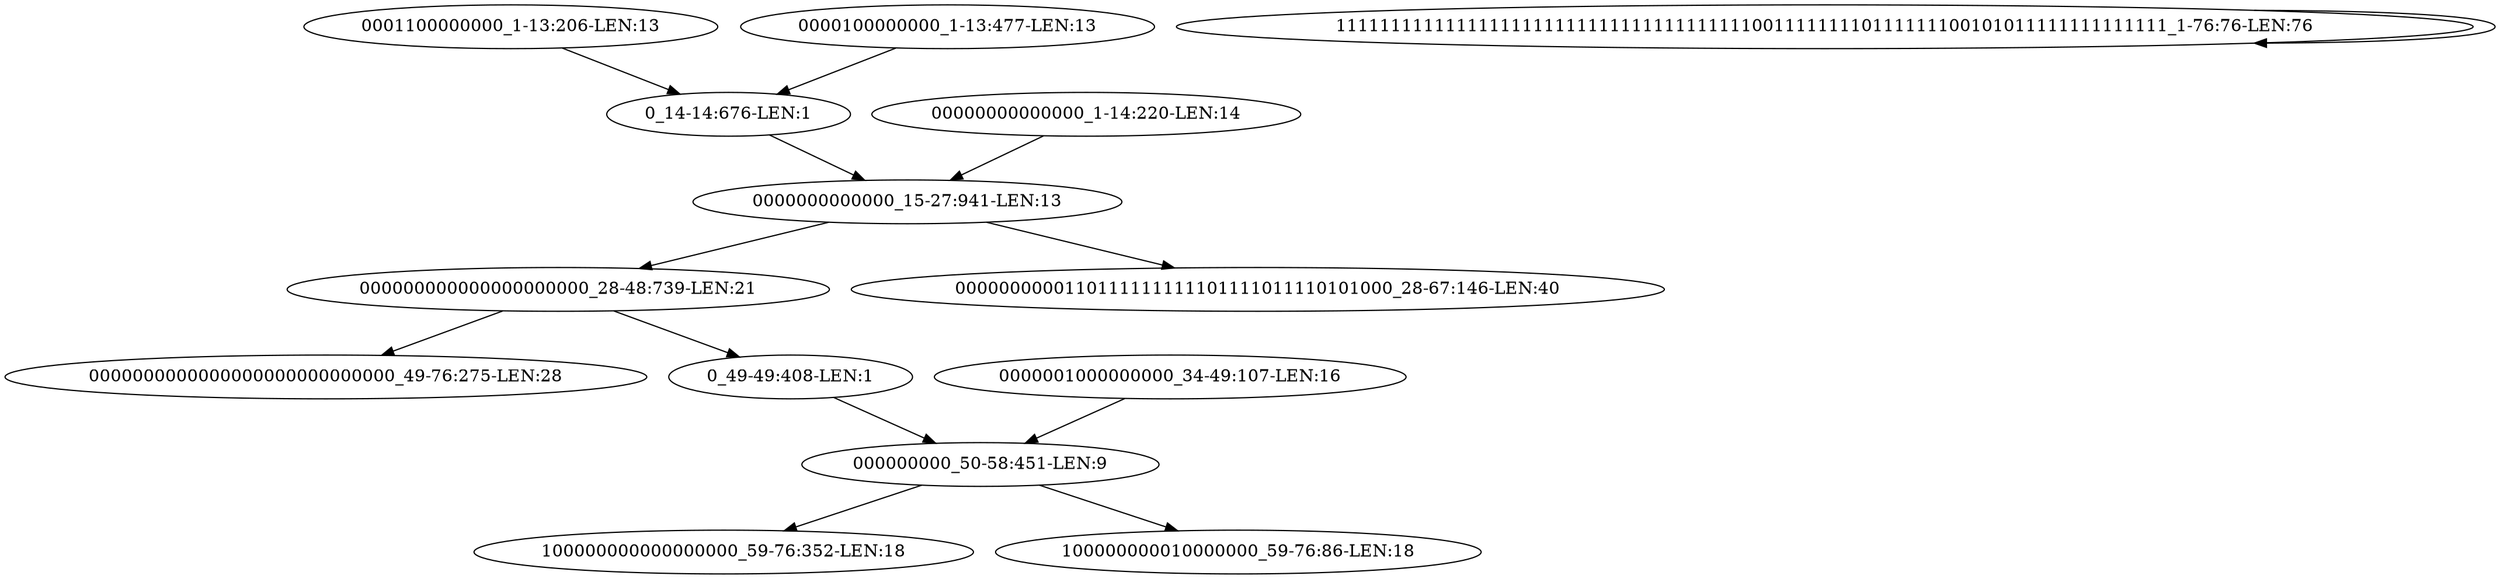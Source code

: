 digraph G {
    "0001100000000_1-13:206-LEN:13" -> "0_14-14:676-LEN:1";
    "0000000000000_15-27:941-LEN:13" -> "000000000000000000000_28-48:739-LEN:21";
    "0000000000000_15-27:941-LEN:13" -> "0000000000110111111111101111011110101000_28-67:146-LEN:40";
    "0000001000000000_34-49:107-LEN:16" -> "000000000_50-58:451-LEN:9";
    "0000100000000_1-13:477-LEN:13" -> "0_14-14:676-LEN:1";
    "0_14-14:676-LEN:1" -> "0000000000000_15-27:941-LEN:13";
    "00000000000000_1-14:220-LEN:14" -> "0000000000000_15-27:941-LEN:13";
    "000000000000000000000_28-48:739-LEN:21" -> "0000000000000000000000000000_49-76:275-LEN:28";
    "000000000000000000000_28-48:739-LEN:21" -> "0_49-49:408-LEN:1";
    "1111111111111111111111111111111111111100111111110111111100101011111111111111_1-76:76-LEN:76" -> "1111111111111111111111111111111111111100111111110111111100101011111111111111_1-76:76-LEN:76";
    "0_49-49:408-LEN:1" -> "000000000_50-58:451-LEN:9";
    "000000000_50-58:451-LEN:9" -> "100000000000000000_59-76:352-LEN:18";
    "000000000_50-58:451-LEN:9" -> "100000000010000000_59-76:86-LEN:18";
}
